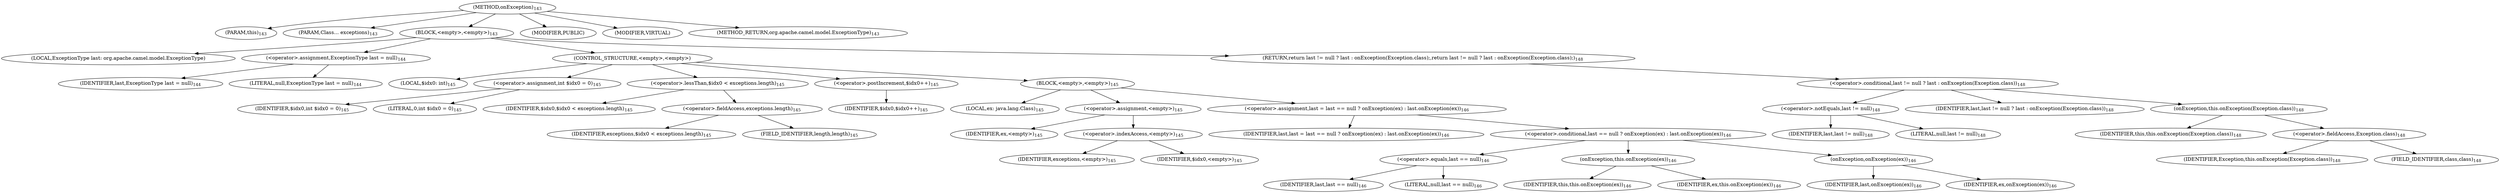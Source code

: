 digraph "onException" {  
"243" [label = <(METHOD,onException)<SUB>143</SUB>> ]
"19" [label = <(PARAM,this)<SUB>143</SUB>> ]
"244" [label = <(PARAM,Class... exceptions)<SUB>143</SUB>> ]
"245" [label = <(BLOCK,&lt;empty&gt;,&lt;empty&gt;)<SUB>143</SUB>> ]
"246" [label = <(LOCAL,ExceptionType last: org.apache.camel.model.ExceptionType)> ]
"247" [label = <(&lt;operator&gt;.assignment,ExceptionType last = null)<SUB>144</SUB>> ]
"248" [label = <(IDENTIFIER,last,ExceptionType last = null)<SUB>144</SUB>> ]
"249" [label = <(LITERAL,null,ExceptionType last = null)<SUB>144</SUB>> ]
"250" [label = <(CONTROL_STRUCTURE,&lt;empty&gt;,&lt;empty&gt;)> ]
"251" [label = <(LOCAL,$idx0: int)<SUB>145</SUB>> ]
"252" [label = <(&lt;operator&gt;.assignment,int $idx0 = 0)<SUB>145</SUB>> ]
"253" [label = <(IDENTIFIER,$idx0,int $idx0 = 0)<SUB>145</SUB>> ]
"254" [label = <(LITERAL,0,int $idx0 = 0)<SUB>145</SUB>> ]
"255" [label = <(&lt;operator&gt;.lessThan,$idx0 &lt; exceptions.length)<SUB>145</SUB>> ]
"256" [label = <(IDENTIFIER,$idx0,$idx0 &lt; exceptions.length)<SUB>145</SUB>> ]
"257" [label = <(&lt;operator&gt;.fieldAccess,exceptions.length)<SUB>145</SUB>> ]
"258" [label = <(IDENTIFIER,exceptions,$idx0 &lt; exceptions.length)<SUB>145</SUB>> ]
"259" [label = <(FIELD_IDENTIFIER,length,length)<SUB>145</SUB>> ]
"260" [label = <(&lt;operator&gt;.postIncrement,$idx0++)<SUB>145</SUB>> ]
"261" [label = <(IDENTIFIER,$idx0,$idx0++)<SUB>145</SUB>> ]
"262" [label = <(BLOCK,&lt;empty&gt;,&lt;empty&gt;)<SUB>145</SUB>> ]
"263" [label = <(LOCAL,ex: java.lang.Class)<SUB>145</SUB>> ]
"264" [label = <(&lt;operator&gt;.assignment,&lt;empty&gt;)<SUB>145</SUB>> ]
"265" [label = <(IDENTIFIER,ex,&lt;empty&gt;)<SUB>145</SUB>> ]
"266" [label = <(&lt;operator&gt;.indexAccess,&lt;empty&gt;)<SUB>145</SUB>> ]
"267" [label = <(IDENTIFIER,exceptions,&lt;empty&gt;)<SUB>145</SUB>> ]
"268" [label = <(IDENTIFIER,$idx0,&lt;empty&gt;)<SUB>145</SUB>> ]
"269" [label = <(&lt;operator&gt;.assignment,last = last == null ? onException(ex) : last.onException(ex))<SUB>146</SUB>> ]
"270" [label = <(IDENTIFIER,last,last = last == null ? onException(ex) : last.onException(ex))<SUB>146</SUB>> ]
"271" [label = <(&lt;operator&gt;.conditional,last == null ? onException(ex) : last.onException(ex))<SUB>146</SUB>> ]
"272" [label = <(&lt;operator&gt;.equals,last == null)<SUB>146</SUB>> ]
"273" [label = <(IDENTIFIER,last,last == null)<SUB>146</SUB>> ]
"274" [label = <(LITERAL,null,last == null)<SUB>146</SUB>> ]
"275" [label = <(onException,this.onException(ex))<SUB>146</SUB>> ]
"18" [label = <(IDENTIFIER,this,this.onException(ex))<SUB>146</SUB>> ]
"276" [label = <(IDENTIFIER,ex,this.onException(ex))<SUB>146</SUB>> ]
"277" [label = <(onException,onException(ex))<SUB>146</SUB>> ]
"278" [label = <(IDENTIFIER,last,onException(ex))<SUB>146</SUB>> ]
"279" [label = <(IDENTIFIER,ex,onException(ex))<SUB>146</SUB>> ]
"280" [label = <(RETURN,return last != null ? last : onException(Exception.class);,return last != null ? last : onException(Exception.class);)<SUB>148</SUB>> ]
"281" [label = <(&lt;operator&gt;.conditional,last != null ? last : onException(Exception.class))<SUB>148</SUB>> ]
"282" [label = <(&lt;operator&gt;.notEquals,last != null)<SUB>148</SUB>> ]
"283" [label = <(IDENTIFIER,last,last != null)<SUB>148</SUB>> ]
"284" [label = <(LITERAL,null,last != null)<SUB>148</SUB>> ]
"285" [label = <(IDENTIFIER,last,last != null ? last : onException(Exception.class))<SUB>148</SUB>> ]
"286" [label = <(onException,this.onException(Exception.class))<SUB>148</SUB>> ]
"20" [label = <(IDENTIFIER,this,this.onException(Exception.class))<SUB>148</SUB>> ]
"287" [label = <(&lt;operator&gt;.fieldAccess,Exception.class)<SUB>148</SUB>> ]
"288" [label = <(IDENTIFIER,Exception,this.onException(Exception.class))<SUB>148</SUB>> ]
"289" [label = <(FIELD_IDENTIFIER,class,class)<SUB>148</SUB>> ]
"290" [label = <(MODIFIER,PUBLIC)> ]
"291" [label = <(MODIFIER,VIRTUAL)> ]
"292" [label = <(METHOD_RETURN,org.apache.camel.model.ExceptionType)<SUB>143</SUB>> ]
  "243" -> "19" 
  "243" -> "244" 
  "243" -> "245" 
  "243" -> "290" 
  "243" -> "291" 
  "243" -> "292" 
  "245" -> "246" 
  "245" -> "247" 
  "245" -> "250" 
  "245" -> "280" 
  "247" -> "248" 
  "247" -> "249" 
  "250" -> "251" 
  "250" -> "252" 
  "250" -> "255" 
  "250" -> "260" 
  "250" -> "262" 
  "252" -> "253" 
  "252" -> "254" 
  "255" -> "256" 
  "255" -> "257" 
  "257" -> "258" 
  "257" -> "259" 
  "260" -> "261" 
  "262" -> "263" 
  "262" -> "264" 
  "262" -> "269" 
  "264" -> "265" 
  "264" -> "266" 
  "266" -> "267" 
  "266" -> "268" 
  "269" -> "270" 
  "269" -> "271" 
  "271" -> "272" 
  "271" -> "275" 
  "271" -> "277" 
  "272" -> "273" 
  "272" -> "274" 
  "275" -> "18" 
  "275" -> "276" 
  "277" -> "278" 
  "277" -> "279" 
  "280" -> "281" 
  "281" -> "282" 
  "281" -> "285" 
  "281" -> "286" 
  "282" -> "283" 
  "282" -> "284" 
  "286" -> "20" 
  "286" -> "287" 
  "287" -> "288" 
  "287" -> "289" 
}
